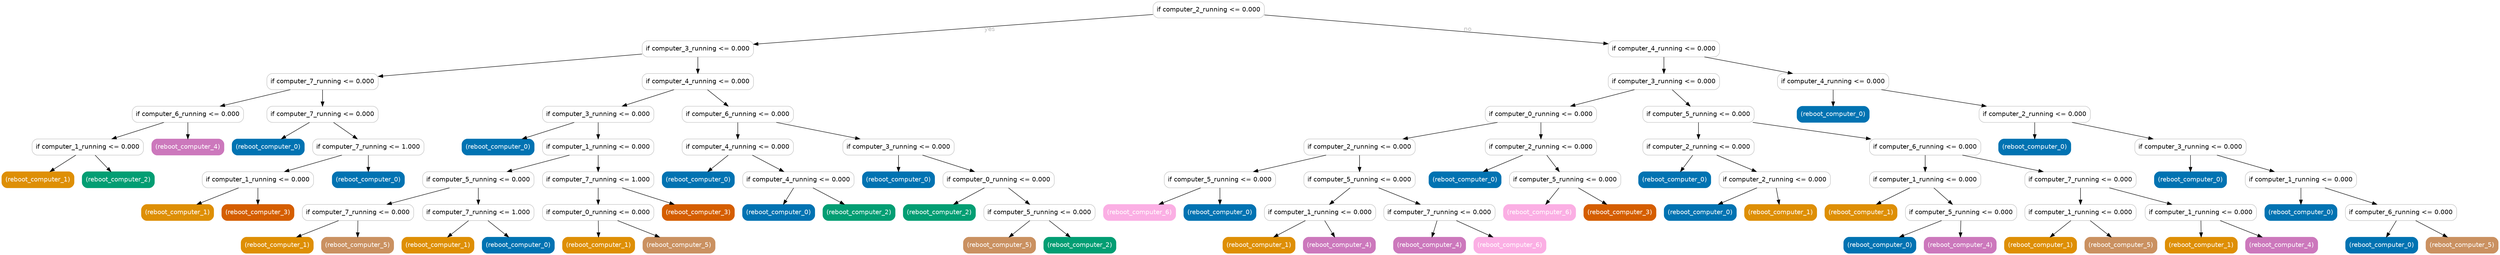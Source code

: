 digraph Tree {
	graph [bb="0,0,5561,561"];
	node [color=gray,
		fillcolor=white,
		fontname=helvetica,
		label="\N",
		shape=box,
		style="filled, rounded"
	];
	edge [fontname=helvetica];
	0	[height=0.5,
		label="if computer_2_running <= 0.000",
		pos="2688.5,543",
		width=3.4444];
	1	[height=0.5,
		label="if computer_3_running <= 0.000",
		pos="1550.5,456",
		width=3.4444];
	0 -> 1	[fontcolor=gray,
		label=yes,
		lp="2201,499.5",
		pos="e,1674.7,466.27 2564.3,532.72 2348.7,516.62 1907.1,483.64 1684.8,467.03"];
	44	[height=0.5,
		label="if computer_4_running <= 0.000",
		pos="3702.5,456",
		width=3.4444];
	0 -> 44	[fontcolor=gray,
		label=no,
		lp="3265.5,499.5",
		pos="e,3578.3,467.41 2812.6,531.6 3004.2,515.54 3370.5,484.83 3568.1,468.27"];
	2	[height=0.5,
		label="if computer_7_running <= 0.000",
		pos="714.5,383",
		width=3.4444];
	1 -> 2	[fontcolor=gray,
		pos="e,838.75,394.55 1426.2,444.45 1271.6,431.31 1008.4,408.96 849.1,395.43"];
	15	[height=0.5,
		label="if computer_4_running <= 0.000",
		pos="1550.5,383",
		width=3.4444];
	1 -> 15	[fontcolor=gray,
		pos="e,1550.5,401.03 1550.5,437.81 1550.5,429.79 1550.5,420.05 1550.5,411.07"];
	3	[height=0.5,
		label="if computer_6_running <= 0.000",
		pos="414.5,310",
		width=3.4444];
	2 -> 3	[fontcolor=gray,
		pos="e,486.55,328.05 642.64,364.99 598.64,354.58 542.18,341.22 496.44,330.39"];
	8	[height=0.5,
		label="if computer_7_running <= 0.000",
		pos="714.5,310",
		width=3.4444];
	2 -> 8	[fontcolor=gray,
		pos="e,714.5,328.03 714.5,364.81 714.5,356.79 714.5,347.05 714.5,338.07"];
	4	[height=0.5,
		label="if computer_1_running <= 0.000",
		pos="191.5,237",
		width=3.4444];
	3 -> 4	[fontcolor=gray,
		pos="e,245.25,255.11 361.09,291.99 329.19,281.84 288.49,268.88 254.96,258.2"];
	7	[color="#cc78bc",
		fillcolor="#cc78bc",
		fontcolor=white,
		height=0.5,
		label="(reboot_computer_4)",
		pos="414.5,237",
		width=2.2361];
	3 -> 7	[fontcolor=gray,
		pos="e,414.5,255.03 414.5,291.81 414.5,283.79 414.5,274.05 414.5,265.07"];
	5	[color="#de8f05",
		fillcolor="#de8f05",
		fontcolor=white,
		height=0.5,
		label="(reboot_computer_1)",
		pos="80.5,164",
		width=2.2361];
	4 -> 5	[fontcolor=gray,
		pos="e,107.26,182.11 164.91,218.99 150.19,209.58 131.71,197.76 115.79,187.57"];
	6	[color="#029e73",
		fillcolor="#029e73",
		fontcolor=white,
		height=0.5,
		label="(reboot_computer_2)",
		pos="259.5,164",
		width=2.2361];
	4 -> 6	[fontcolor=gray,
		pos="e,243.19,182.03 207.96,218.81 216.4,210 226.82,199.13 236.08,189.46"];
	9	[color="#0173b2",
		fillcolor="#0173b2",
		fontcolor=white,
		height=0.5,
		label="(reboot_computer_0)",
		pos="593.5,237",
		width=2.2361];
	8 -> 9	[fontcolor=gray,
		pos="e,622.67,255.11 685.52,291.99 669.32,282.49 648.95,270.54 631.49,260.29"];
	10	[height=0.5,
		label="if computer_7_running <= 1.000",
		pos="816.5,237",
		width=3.4444];
	8 -> 10	[fontcolor=gray,
		pos="e,791.91,255.11 738.93,291.99 752.33,282.67 769.13,270.97 783.66,260.86"];
	11	[height=0.5,
		label="if computer_1_running <= 0.000",
		pos="570.5,164",
		width=3.4444];
	10 -> 11	[fontcolor=gray,
		pos="e,629.79,182.11 757.58,218.99 722.09,208.75 676.72,195.66 639.55,184.93"];
	14	[color="#0173b2",
		fillcolor="#0173b2",
		fontcolor=white,
		height=0.5,
		label="(reboot_computer_0)",
		pos="816.5,164",
		width=2.2361];
	10 -> 14	[fontcolor=gray,
		pos="e,816.5,182.03 816.5,218.81 816.5,210.79 816.5,201.05 816.5,192.07"];
	12	[color="#de8f05",
		fillcolor="#de8f05",
		fontcolor=white,
		height=0.5,
		label="(reboot_computer_1)",
		pos="391.5,91",
		width=2.2361];
	11 -> 12	[fontcolor=gray,
		pos="e,434.65,109.11 527.63,145.99 502.57,136.06 470.75,123.43 444.18,112.89"];
	13	[color="#d55e00",
		fillcolor="#d55e00",
		fontcolor=white,
		height=0.5,
		label="(reboot_computer_3)",
		pos="570.5,91",
		width=2.2361];
	11 -> 13	[fontcolor=gray,
		pos="e,570.5,109.03 570.5,145.81 570.5,137.79 570.5,128.05 570.5,119.07"];
	16	[height=0.5,
		label="if computer_3_running <= 0.000",
		pos="1328.5,310",
		width=3.4444];
	15 -> 16	[fontcolor=gray,
		pos="e,1382,328.11 1497.3,364.99 1465.6,354.84 1425.1,341.88 1391.7,331.2"];
	31	[height=0.5,
		label="if computer_6_running <= 0.000",
		pos="1639.5,310",
		width=3.4444];
	15 -> 31	[fontcolor=gray,
		pos="e,1618.2,328.03 1572,364.81 1583.5,355.66 1597.8,344.26 1610.3,334.32"];
	17	[color="#0173b2",
		fillcolor="#0173b2",
		fontcolor=white,
		height=0.5,
		label="(reboot_computer_0)",
		pos="1105.5,237",
		width=2.2361];
	16 -> 17	[fontcolor=gray,
		pos="e,1159.3,255.11 1275.1,291.99 1243.2,281.84 1202.5,268.88 1169,258.2"];
	18	[height=0.5,
		label="if computer_1_running <= 0.000",
		pos="1328.5,237",
		width=3.4444];
	16 -> 18	[fontcolor=gray,
		pos="e,1328.5,255.03 1328.5,291.81 1328.5,283.79 1328.5,274.05 1328.5,265.07"];
	19	[height=0.5,
		label="if computer_5_running <= 0.000",
		pos="1061.5,164",
		width=3.4444];
	18 -> 19	[fontcolor=gray,
		pos="e,1125.9,182.11 1264.5,218.99 1225.8,208.68 1176.2,195.49 1135.7,184.72"];
	26	[height=0.5,
		label="if computer_7_running <= 1.000",
		pos="1328.5,164",
		width=3.4444];
	18 -> 26	[fontcolor=gray,
		pos="e,1328.5,182.03 1328.5,218.81 1328.5,210.79 1328.5,201.05 1328.5,192.07"];
	20	[height=0.5,
		label="if computer_7_running <= 0.000",
		pos="793.5,91",
		width=3.4444];
	19 -> 20	[fontcolor=gray,
		pos="e,858.1,109.11 997.31,145.99 958.4,135.68 908.59,122.49 867.95,111.72"];
	23	[height=0.5,
		label="if computer_7_running <= 1.000",
		pos="1061.5,91",
		width=3.4444];
	19 -> 23	[fontcolor=gray,
		pos="e,1061.5,109.03 1061.5,145.81 1061.5,137.79 1061.5,128.05 1061.5,119.07"];
	21	[color="#de8f05",
		fillcolor="#de8f05",
		fontcolor=white,
		height=0.5,
		label="(reboot_computer_1)",
		pos="613.5,18",
		width=2.2361];
	20 -> 21	[fontcolor=gray,
		pos="e,656.89,36.114 750.39,72.994 725.19,63.055 693.19,50.434 666.47,39.894"];
	22	[color="#ca9161",
		fillcolor="#ca9161",
		fontcolor=white,
		height=0.5,
		label="(reboot_computer_5)",
		pos="792.5,18",
		width=2.2361];
	20 -> 22	[fontcolor=gray,
		pos="e,792.74,36.029 793.26,72.813 793.14,64.789 793.01,55.047 792.88,46.069"];
	24	[color="#de8f05",
		fillcolor="#de8f05",
		fontcolor=white,
		height=0.5,
		label="(reboot_computer_1)",
		pos="971.5,18",
		width=2.2361];
	23 -> 24	[fontcolor=gray,
		pos="e,993.09,36.029 1039.7,72.813 1028.1,63.656 1013.7,52.26 1001.1,42.316"];
	25	[color="#0173b2",
		fillcolor="#0173b2",
		fontcolor=white,
		height=0.5,
		label="(reboot_computer_0)",
		pos="1150.5,18",
		width=2.2361];
	23 -> 25	[fontcolor=gray,
		pos="e,1129.2,36.029 1083,72.813 1094.5,63.656 1108.8,52.26 1121.3,42.316"];
	27	[height=0.5,
		label="if computer_0_running <= 0.000",
		pos="1328.5,91",
		width=3.4444];
	26 -> 27	[fontcolor=gray,
		pos="e,1328.5,109.03 1328.5,145.81 1328.5,137.79 1328.5,128.05 1328.5,119.07"];
	30	[color="#d55e00",
		fillcolor="#d55e00",
		fontcolor=white,
		height=0.5,
		label="(reboot_computer_3)",
		pos="1551.5,91",
		width=2.2361];
	26 -> 30	[fontcolor=gray,
		pos="e,1497.7,109.11 1381.9,145.99 1413.8,135.84 1454.5,122.88 1488,112.2"];
	28	[color="#de8f05",
		fillcolor="#de8f05",
		fontcolor=white,
		height=0.5,
		label="(reboot_computer_1)",
		pos="1329.5,18",
		width=2.2361];
	27 -> 28	[fontcolor=gray,
		pos="e,1329.3,36.029 1328.7,72.813 1328.9,64.789 1329,55.047 1329.1,46.069"];
	29	[color="#ca9161",
		fillcolor="#ca9161",
		fontcolor=white,
		height=0.5,
		label="(reboot_computer_5)",
		pos="1508.5,18",
		width=2.2361];
	27 -> 29	[fontcolor=gray,
		pos="e,1465.1,36.114 1371.6,72.994 1396.8,63.055 1428.8,50.434 1455.5,39.894"];
	32	[height=0.5,
		label="if computer_4_running <= 0.000",
		pos="1639.5,237",
		width=3.4444];
	31 -> 32	[fontcolor=gray,
		pos="e,1639.5,255.03 1639.5,291.81 1639.5,283.79 1639.5,274.05 1639.5,265.07"];
	37	[height=0.5,
		label="if computer_3_running <= 0.000",
		pos="1997.5,237",
		width=3.4444];
	31 -> 37	[fontcolor=gray,
		pos="e,1911.5,255.05 1725.2,291.99 1778.3,281.47 1846.6,267.94 1901.4,257.05"];
	33	[color="#0173b2",
		fillcolor="#0173b2",
		fontcolor=white,
		height=0.5,
		label="(reboot_computer_0)",
		pos="1551.5,164",
		width=2.2361];
	32 -> 33	[fontcolor=gray,
		pos="e,1572.6,182.03 1618.2,218.81 1606.8,209.66 1592.7,198.26 1580.4,188.32"];
	34	[height=0.5,
		label="if computer_4_running <= 0.000",
		pos="1774.5,164",
		width=3.4444];
	32 -> 34	[fontcolor=gray,
		pos="e,1742,182.11 1671.8,218.99 1690.2,209.36 1713.3,197.21 1732.9,186.87"];
	35	[color="#0173b2",
		fillcolor="#0173b2",
		fontcolor=white,
		height=0.5,
		label="(reboot_computer_0)",
		pos="1730.5,91",
		width=2.2361];
	34 -> 35	[fontcolor=gray,
		pos="e,1741.1,109.03 1763.8,145.81 1758.6,137.35 1752.2,126.98 1746.4,117.61"];
	36	[color="#029e73",
		fillcolor="#029e73",
		fontcolor=white,
		height=0.5,
		label="(reboot_computer_2)",
		pos="1909.5,91",
		width=2.2361];
	34 -> 36	[fontcolor=gray,
		pos="e,1877,109.11 1806.8,145.99 1825.2,136.36 1848.3,124.21 1867.9,113.87"];
	38	[color="#0173b2",
		fillcolor="#0173b2",
		fontcolor=white,
		height=0.5,
		label="(reboot_computer_0)",
		pos="1997.5,164",
		width=2.2361];
	37 -> 38	[fontcolor=gray,
		pos="e,1997.5,182.03 1997.5,218.81 1997.5,210.79 1997.5,201.05 1997.5,192.07"];
	39	[height=0.5,
		label="if computer_0_running <= 0.000",
		pos="2220.5,164",
		width=3.4444];
	37 -> 39	[fontcolor=gray,
		pos="e,2166.7,182.11 2050.9,218.99 2082.8,208.84 2123.5,195.88 2157,185.2"];
	40	[color="#029e73",
		fillcolor="#029e73",
		fontcolor=white,
		height=0.5,
		label="(reboot_computer_2)",
		pos="2088.5,91",
		width=2.2361];
	39 -> 40	[fontcolor=gray,
		pos="e,2120.3,109.11 2188.9,145.99 2171,136.36 2148.4,124.21 2129.2,113.87"];
	41	[height=0.5,
		label="if computer_5_running <= 0.000",
		pos="2311.5,91",
		width=3.4444];
	39 -> 41	[fontcolor=gray,
		pos="e,2289.7,109.03 2242.5,145.81 2254.3,136.66 2268.9,125.26 2281.6,115.32"];
	42	[color="#ca9161",
		fillcolor="#ca9161",
		fontcolor=white,
		height=0.5,
		label="(reboot_computer_5)",
		pos="2222.5,18",
		width=2.2361];
	41 -> 42	[fontcolor=gray,
		pos="e,2243.8,36.029 2290,72.813 2278.5,63.656 2264.2,52.26 2251.7,42.316"];
	43	[color="#029e73",
		fillcolor="#029e73",
		fontcolor=white,
		height=0.5,
		label="(reboot_computer_2)",
		pos="2401.5,18",
		width=2.2361];
	41 -> 43	[fontcolor=gray,
		pos="e,2379.9,36.029 2333.3,72.813 2344.9,63.656 2359.3,52.26 2371.9,42.316"];
	45	[height=0.5,
		label="if computer_3_running <= 0.000",
		pos="3702.5,383",
		width=3.4444];
	44 -> 45	[fontcolor=gray,
		pos="e,3702.5,401.03 3702.5,437.81 3702.5,429.79 3702.5,420.05 3702.5,411.07"];
	82	[height=0.5,
		label="if computer_4_running <= 0.000",
		pos="4079.5,383",
		width=3.4444];
	44 -> 82	[fontcolor=gray,
		pos="e,3989,401.05 3792.8,437.99 3848.9,427.43 3921.1,413.82 3979.1,402.92"];
	46	[height=0.5,
		label="if computer_0_running <= 0.000",
		pos="3428.5,310",
		width=3.4444];
	45 -> 46	[fontcolor=gray,
		pos="e,3494.5,328.11 3636.9,364.99 3597,354.66 3545.9,341.43 3504.4,330.66"];
	63	[height=0.5,
		label="if computer_5_running <= 0.000",
		pos="3779.5,310",
		width=3.4444];
	45 -> 63	[fontcolor=gray,
		pos="e,3761,328.03 3721.1,364.81 3730.9,355.83 3743,344.69 3753.6,334.89"];
	47	[height=0.5,
		label="if computer_2_running <= 0.000",
		pos="3024.5,237",
		width=3.4444];
	46 -> 47	[fontcolor=gray,
		pos="e,3121.5,255.05 3331.7,291.99 3271.5,281.4 3193.9,267.77 3131.8,256.85"];
	58	[height=0.5,
		label="if computer_2_running <= 0.000",
		pos="3428.5,237",
		width=3.4444];
	46 -> 58	[fontcolor=gray,
		pos="e,3428.5,255.03 3428.5,291.81 3428.5,283.79 3428.5,274.05 3428.5,265.07"];
	48	[height=0.5,
		label="if computer_5_running <= 0.000",
		pos="2713.5,164",
		width=3.4444];
	47 -> 48	[fontcolor=gray,
		pos="e,2788.2,182.05 2950,218.99 2904.3,208.56 2845.6,195.16 2798.1,184.32"];
	51	[height=0.5,
		label="if computer_5_running <= 0.000",
		pos="3024.5,164",
		width=3.4444];
	47 -> 51	[fontcolor=gray,
		pos="e,3024.5,182.03 3024.5,218.81 3024.5,210.79 3024.5,201.05 3024.5,192.07"];
	49	[color="#fbafe4",
		fillcolor="#fbafe4",
		fontcolor=white,
		height=0.5,
		label="(reboot_computer_6)",
		pos="2534.5,91",
		width=2.2361];
	48 -> 49	[fontcolor=gray,
		pos="e,2577.6,109.11 2670.6,145.99 2645.6,136.06 2613.7,123.43 2587.2,112.89"];
	50	[color="#0173b2",
		fillcolor="#0173b2",
		fontcolor=white,
		height=0.5,
		label="(reboot_computer_0)",
		pos="2713.5,91",
		width=2.2361];
	48 -> 50	[fontcolor=gray,
		pos="e,2713.5,109.03 2713.5,145.81 2713.5,137.79 2713.5,128.05 2713.5,119.07"];
	52	[height=0.5,
		label="if computer_1_running <= 0.000",
		pos="2936.5,91",
		width=3.4444];
	51 -> 52	[fontcolor=gray,
		pos="e,2957.6,109.03 3003.2,145.81 2991.8,136.66 2977.7,125.26 2965.4,115.32"];
	55	[height=0.5,
		label="if computer_7_running <= 0.000",
		pos="3202.5,91",
		width=3.4444];
	51 -> 55	[fontcolor=gray,
		pos="e,3159.6,109.11 3067.1,145.99 3092.1,136.06 3123.7,123.43 3150.1,112.89"];
	53	[color="#de8f05",
		fillcolor="#de8f05",
		fontcolor=white,
		height=0.5,
		label="(reboot_computer_1)",
		pos="2800.5,18",
		width=2.2361];
	52 -> 53	[fontcolor=gray,
		pos="e,2833.3,36.114 2903.9,72.994 2885.5,63.361 2862.2,51.207 2842.4,40.87"];
	54	[color="#cc78bc",
		fillcolor="#cc78bc",
		fontcolor=white,
		height=0.5,
		label="(reboot_computer_4)",
		pos="2979.5,18",
		width=2.2361];
	52 -> 54	[fontcolor=gray,
		pos="e,2969.2,36.029 2946.9,72.813 2952,64.353 2958.3,53.984 2964,44.612"];
	56	[color="#cc78bc",
		fillcolor="#cc78bc",
		fontcolor=white,
		height=0.5,
		label="(reboot_computer_4)",
		pos="3180.5,18",
		width=2.2361];
	55 -> 56	[fontcolor=gray,
		pos="e,3185.8,36.029 3197.2,72.813 3194.7,64.702 3191.6,54.836 3188.8,45.777"];
	57	[color="#fbafe4",
		fillcolor="#fbafe4",
		fontcolor=white,
		height=0.5,
		label="(reboot_computer_6)",
		pos="3359.5,18",
		width=2.2361];
	55 -> 57	[fontcolor=gray,
		pos="e,3321.7,36.114 3240.1,72.994 3261.8,63.186 3289.3,50.766 3312.4,40.311"];
	59	[color="#0173b2",
		fillcolor="#0173b2",
		fontcolor=white,
		height=0.5,
		label="(reboot_computer_0)",
		pos="3259.5,164",
		width=2.2361];
	58 -> 59	[fontcolor=gray,
		pos="e,3300.2,182.11 3388,218.99 3364.5,209.1 3334.6,196.54 3309.6,186.03"];
	60	[height=0.5,
		label="if computer_5_running <= 0.000",
		pos="3482.5,164",
		width=3.4444];
	58 -> 60	[fontcolor=gray,
		pos="e,3469.5,182.03 3441.6,218.81 3448.1,210.18 3456.2,199.56 3463.5,190.03"];
	61	[color="#fbafe4",
		fillcolor="#fbafe4",
		fontcolor=white,
		height=0.5,
		label="(reboot_computer_6)",
		pos="3425.5,91",
		width=2.2361];
	60 -> 61	[fontcolor=gray,
		pos="e,3439.2,109.03 3468.7,145.81 3461.8,137.18 3453.2,126.56 3445.6,117.03"];
	62	[color="#d55e00",
		fillcolor="#d55e00",
		fontcolor=white,
		height=0.5,
		label="(reboot_computer_3)",
		pos="3604.5,91",
		width=2.2361];
	60 -> 62	[fontcolor=gray,
		pos="e,3575.1,109.11 3511.7,145.99 3528.1,136.49 3548.6,124.54 3566.2,114.29"];
	64	[height=0.5,
		label="if computer_2_running <= 0.000",
		pos="3779.5,237",
		width=3.4444];
	63 -> 64	[fontcolor=gray,
		pos="e,3779.5,255.03 3779.5,291.81 3779.5,283.79 3779.5,274.05 3779.5,265.07"];
	69	[height=0.5,
		label="if computer_6_running <= 0.000",
		pos="4284.5,237",
		width=3.4444];
	63 -> 69	[fontcolor=gray,
		pos="e,4163.2,255.05 3900.5,291.99 3976.7,281.27 4075.2,267.43 4153.3,256.45"];
	65	[color="#0173b2",
		fillcolor="#0173b2",
		fontcolor=white,
		height=0.5,
		label="(reboot_computer_0)",
		pos="3726.5,164",
		width=2.2361];
	64 -> 65	[fontcolor=gray,
		pos="e,3739.2,182.03 3766.7,218.81 3760.3,210.27 3752.5,199.77 3745.4,190.32"];
	66	[height=0.5,
		label="if computer_2_running <= 0.000",
		pos="3949.5,164",
		width=3.4444];
	64 -> 66	[fontcolor=gray,
		pos="e,3908.5,182.11 3820.2,218.99 3843.9,209.1 3874,196.54 3899.1,186.03"];
	67	[color="#0173b2",
		fillcolor="#0173b2",
		fontcolor=white,
		height=0.5,
		label="(reboot_computer_0)",
		pos="3783.5,91",
		width=2.2361];
	66 -> 67	[fontcolor=gray,
		pos="e,3823.5,109.11 3909.7,145.99 3886.7,136.14 3857.5,123.66 3833,113.17"];
	68	[color="#de8f05",
		fillcolor="#de8f05",
		fontcolor=white,
		height=0.5,
		label="(reboot_computer_1)",
		pos="3962.5,91",
		width=2.2361];
	66 -> 68	[fontcolor=gray,
		pos="e,3959.4,109.03 3952.6,145.81 3954.1,137.79 3955.9,128.05 3957.5,119.07"];
	70	[height=0.5,
		label="if computer_1_running <= 0.000",
		pos="4284.5,164",
		width=3.4444];
	69 -> 70	[fontcolor=gray,
		pos="e,4284.5,182.03 4284.5,218.81 4284.5,210.79 4284.5,201.05 4284.5,192.07"];
	75	[height=0.5,
		label="if computer_7_running <= 0.000",
		pos="4630.5,164",
		width=3.4444];
	69 -> 75	[fontcolor=gray,
		pos="e,4547.4,182.05 4367.4,218.99 4418.6,208.49 4484.3,194.99 4537.3,184.12"];
	71	[color="#de8f05",
		fillcolor="#de8f05",
		fontcolor=white,
		height=0.5,
		label="(reboot_computer_1)",
		pos="4141.5,91",
		width=2.2361];
	70 -> 71	[fontcolor=gray,
		pos="e,4176,109.11 4250.2,145.99 4230.7,136.27 4205.9,123.99 4185,113.59"];
	72	[height=0.5,
		label="if computer_5_running <= 0.000",
		pos="4364.5,91",
		width=3.4444];
	70 -> 72	[fontcolor=gray,
		pos="e,4345.3,109.03 4303.9,145.81 4314,136.83 4326.5,125.69 4337.6,115.89"];
	73	[color="#0173b2",
		fillcolor="#0173b2",
		fontcolor=white,
		height=0.5,
		label="(reboot_computer_0)",
		pos="4183.5,18",
		width=2.2361];
	72 -> 73	[fontcolor=gray,
		pos="e,4227.1,36.114 4321.1,72.994 4295.8,63.055 4263.6,50.434 4236.8,39.894"];
	74	[color="#cc78bc",
		fillcolor="#cc78bc",
		fontcolor=white,
		height=0.5,
		label="(reboot_computer_4)",
		pos="4362.5,18",
		width=2.2361];
	72 -> 74	[fontcolor=gray,
		pos="e,4363,36.029 4364,72.813 4363.8,64.789 4363.5,55.047 4363.3,46.069"];
	76	[height=0.5,
		label="if computer_1_running <= 0.000",
		pos="4630.5,91",
		width=3.4444];
	75 -> 76	[fontcolor=gray,
		pos="e,4630.5,109.03 4630.5,145.81 4630.5,137.79 4630.5,128.05 4630.5,119.07"];
	79	[height=0.5,
		label="if computer_1_running <= 0.000",
		pos="4898.5,91",
		width=3.4444];
	75 -> 79	[fontcolor=gray,
		pos="e,4833.9,109.11 4694.7,145.99 4733.6,135.68 4783.4,122.49 4824,111.72"];
	77	[color="#de8f05",
		fillcolor="#de8f05",
		fontcolor=white,
		height=0.5,
		label="(reboot_computer_1)",
		pos="4541.5,18",
		width=2.2361];
	76 -> 77	[fontcolor=gray,
		pos="e,4562.8,36.029 4609,72.813 4597.5,63.656 4583.2,52.26 4570.7,42.316"];
	78	[color="#ca9161",
		fillcolor="#ca9161",
		fontcolor=white,
		height=0.5,
		label="(reboot_computer_5)",
		pos="4720.5,18",
		width=2.2361];
	76 -> 78	[fontcolor=gray,
		pos="e,4698.9,36.029 4652.3,72.813 4663.9,63.656 4678.3,52.26 4690.9,42.316"];
	80	[color="#de8f05",
		fillcolor="#de8f05",
		fontcolor=white,
		height=0.5,
		label="(reboot_computer_1)",
		pos="4899.5,18",
		width=2.2361];
	79 -> 80	[fontcolor=gray,
		pos="e,4899.3,36.029 4898.7,72.813 4898.9,64.789 4899,55.047 4899.1,46.069"];
	81	[color="#cc78bc",
		fillcolor="#cc78bc",
		fontcolor=white,
		height=0.5,
		label="(reboot_computer_4)",
		pos="5078.5,18",
		width=2.2361];
	79 -> 81	[fontcolor=gray,
		pos="e,5035.1,36.114 4941.6,72.994 4966.8,63.055 4998.8,50.434 5025.5,39.894"];
	83	[color="#0173b2",
		fillcolor="#0173b2",
		fontcolor=white,
		height=0.5,
		label="(reboot_computer_0)",
		pos="4079.5,310",
		width=2.2361];
	82 -> 83	[fontcolor=gray,
		pos="e,4079.5,328.03 4079.5,364.81 4079.5,356.79 4079.5,347.05 4079.5,338.07"];
	84	[height=0.5,
		label="if computer_2_running <= 0.000",
		pos="4528.5,310",
		width=3.4444];
	82 -> 84	[fontcolor=gray,
		pos="e,4420.7,328.05 4187,364.99 4254.4,354.34 4341.3,340.6 4410.6,329.65"];
	85	[color="#0173b2",
		fillcolor="#0173b2",
		fontcolor=white,
		height=0.5,
		label="(reboot_computer_0)",
		pos="4528.5,237",
		width=2.2361];
	84 -> 85	[fontcolor=gray,
		pos="e,4528.5,255.03 4528.5,291.81 4528.5,283.79 4528.5,274.05 4528.5,265.07"];
	86	[height=0.5,
		label="if computer_3_running <= 0.000",
		pos="4875.5,237",
		width=3.4444];
	84 -> 86	[fontcolor=gray,
		pos="e,4792.2,255.05 4611.6,291.99 4662.9,281.49 4728.9,267.99 4782.1,257.12"];
	87	[color="#0173b2",
		fillcolor="#0173b2",
		fontcolor=white,
		height=0.5,
		label="(reboot_computer_0)",
		pos="4875.5,164",
		width=2.2361];
	86 -> 87	[fontcolor=gray,
		pos="e,4875.5,182.03 4875.5,218.81 4875.5,210.79 4875.5,201.05 4875.5,192.07"];
	88	[height=0.5,
		label="if computer_1_running <= 0.000",
		pos="5121.5,164",
		width=3.4444];
	86 -> 88	[fontcolor=gray,
		pos="e,5062.2,182.11 4934.4,218.99 4969.9,208.75 5015.3,195.66 5052.4,184.93"];
	89	[color="#0173b2",
		fillcolor="#0173b2",
		fontcolor=white,
		height=0.5,
		label="(reboot_computer_0)",
		pos="5121.5,91",
		width=2.2361];
	88 -> 89	[fontcolor=gray,
		pos="e,5121.5,109.03 5121.5,145.81 5121.5,137.79 5121.5,128.05 5121.5,119.07"];
	90	[height=0.5,
		label="if computer_6_running <= 0.000",
		pos="5344.5,91",
		width=3.4444];
	88 -> 90	[fontcolor=gray,
		pos="e,5290.7,109.11 5174.9,145.99 5206.8,135.84 5247.5,122.88 5281,112.2"];
	91	[color="#0173b2",
		fillcolor="#0173b2",
		fontcolor=white,
		height=0.5,
		label="(reboot_computer_0)",
		pos="5301.5,18",
		width=2.2361];
	90 -> 91	[fontcolor=gray,
		pos="e,5311.8,36.029 5334.1,72.813 5329,64.353 5322.7,53.984 5317,44.612"];
	92	[color="#ca9161",
		fillcolor="#ca9161",
		fontcolor=white,
		height=0.5,
		label="(reboot_computer_5)",
		pos="5480.5,18",
		width=2.2361];
	90 -> 92	[fontcolor=gray,
		pos="e,5447.7,36.114 5377.1,72.994 5395.5,63.361 5418.8,51.207 5438.6,40.87"];
}
